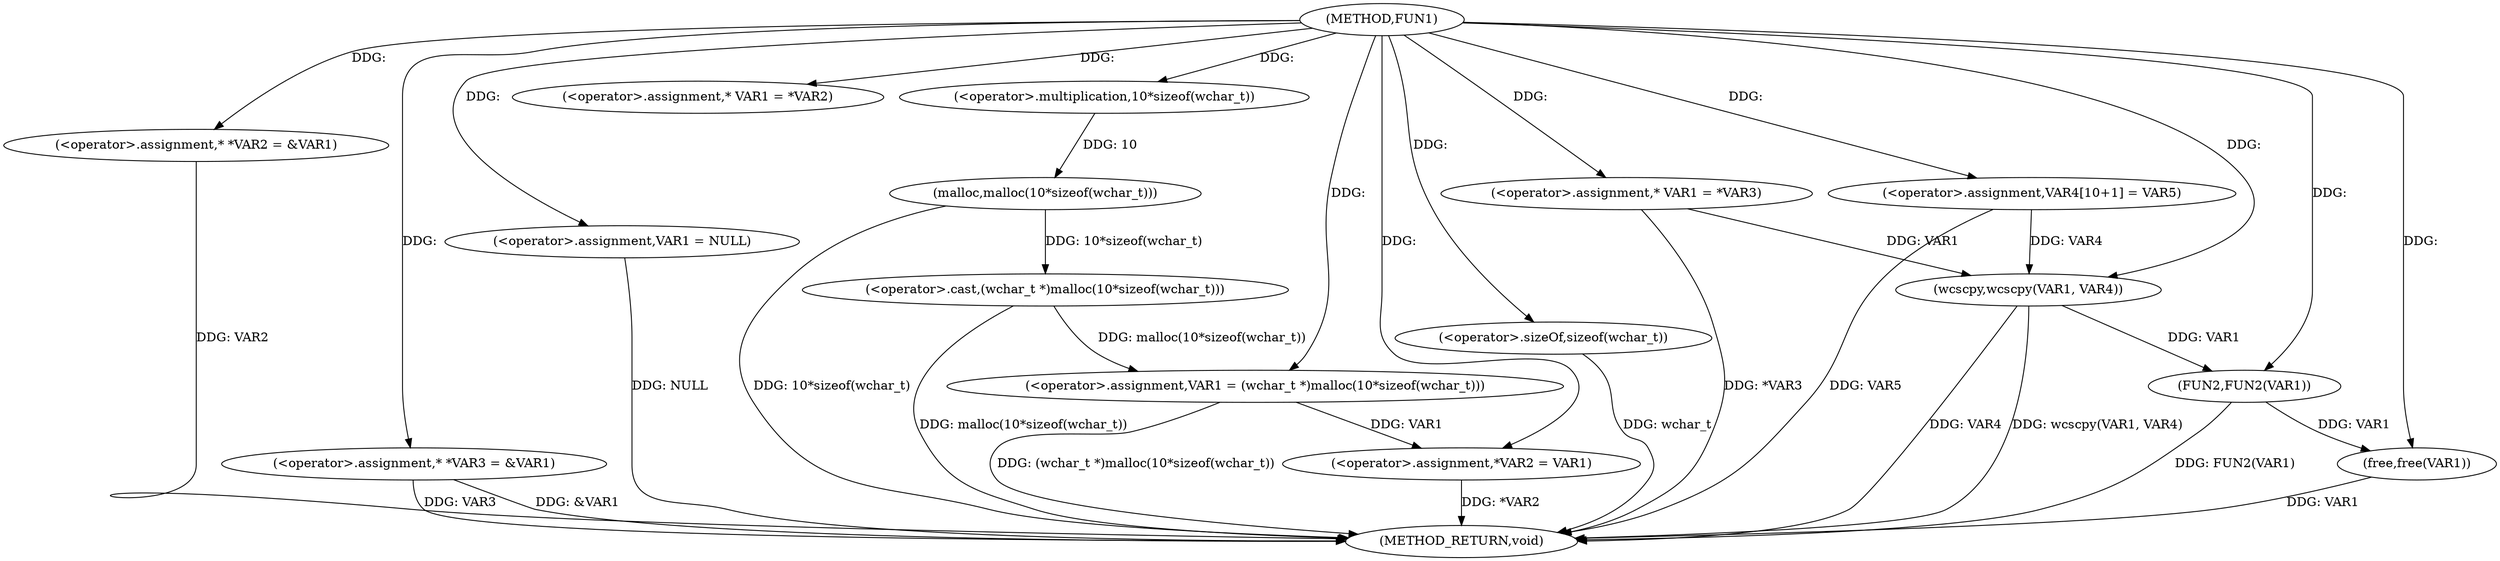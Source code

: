 digraph FUN1 {  
"1000100" [label = "(METHOD,FUN1)" ]
"1000153" [label = "(METHOD_RETURN,void)" ]
"1000104" [label = "(<operator>.assignment,* *VAR2 = &VAR1)" ]
"1000109" [label = "(<operator>.assignment,* *VAR3 = &VAR1)" ]
"1000113" [label = "(<operator>.assignment,VAR1 = NULL)" ]
"1000118" [label = "(<operator>.assignment,* VAR1 = *VAR2)" ]
"1000122" [label = "(<operator>.assignment,VAR1 = (wchar_t *)malloc(10*sizeof(wchar_t)))" ]
"1000124" [label = "(<operator>.cast,(wchar_t *)malloc(10*sizeof(wchar_t)))" ]
"1000126" [label = "(malloc,malloc(10*sizeof(wchar_t)))" ]
"1000127" [label = "(<operator>.multiplication,10*sizeof(wchar_t))" ]
"1000129" [label = "(<operator>.sizeOf,sizeof(wchar_t))" ]
"1000131" [label = "(<operator>.assignment,*VAR2 = VAR1)" ]
"1000137" [label = "(<operator>.assignment,* VAR1 = *VAR3)" ]
"1000143" [label = "(<operator>.assignment,VAR4[10+1] = VAR5)" ]
"1000146" [label = "(wcscpy,wcscpy(VAR1, VAR4))" ]
"1000149" [label = "(FUN2,FUN2(VAR1))" ]
"1000151" [label = "(free,free(VAR1))" ]
  "1000104" -> "1000153"  [ label = "DDG: VAR2"] 
  "1000151" -> "1000153"  [ label = "DDG: VAR1"] 
  "1000113" -> "1000153"  [ label = "DDG: NULL"] 
  "1000126" -> "1000153"  [ label = "DDG: 10*sizeof(wchar_t)"] 
  "1000146" -> "1000153"  [ label = "DDG: wcscpy(VAR1, VAR4)"] 
  "1000109" -> "1000153"  [ label = "DDG: &VAR1"] 
  "1000129" -> "1000153"  [ label = "DDG: wchar_t"] 
  "1000124" -> "1000153"  [ label = "DDG: malloc(10*sizeof(wchar_t))"] 
  "1000131" -> "1000153"  [ label = "DDG: *VAR2"] 
  "1000137" -> "1000153"  [ label = "DDG: *VAR3"] 
  "1000149" -> "1000153"  [ label = "DDG: FUN2(VAR1)"] 
  "1000146" -> "1000153"  [ label = "DDG: VAR4"] 
  "1000109" -> "1000153"  [ label = "DDG: VAR3"] 
  "1000143" -> "1000153"  [ label = "DDG: VAR5"] 
  "1000122" -> "1000153"  [ label = "DDG: (wchar_t *)malloc(10*sizeof(wchar_t))"] 
  "1000100" -> "1000104"  [ label = "DDG: "] 
  "1000100" -> "1000109"  [ label = "DDG: "] 
  "1000100" -> "1000113"  [ label = "DDG: "] 
  "1000100" -> "1000118"  [ label = "DDG: "] 
  "1000124" -> "1000122"  [ label = "DDG: malloc(10*sizeof(wchar_t))"] 
  "1000100" -> "1000122"  [ label = "DDG: "] 
  "1000126" -> "1000124"  [ label = "DDG: 10*sizeof(wchar_t)"] 
  "1000127" -> "1000126"  [ label = "DDG: 10"] 
  "1000100" -> "1000127"  [ label = "DDG: "] 
  "1000100" -> "1000129"  [ label = "DDG: "] 
  "1000122" -> "1000131"  [ label = "DDG: VAR1"] 
  "1000100" -> "1000131"  [ label = "DDG: "] 
  "1000100" -> "1000137"  [ label = "DDG: "] 
  "1000100" -> "1000143"  [ label = "DDG: "] 
  "1000137" -> "1000146"  [ label = "DDG: VAR1"] 
  "1000100" -> "1000146"  [ label = "DDG: "] 
  "1000143" -> "1000146"  [ label = "DDG: VAR4"] 
  "1000146" -> "1000149"  [ label = "DDG: VAR1"] 
  "1000100" -> "1000149"  [ label = "DDG: "] 
  "1000149" -> "1000151"  [ label = "DDG: VAR1"] 
  "1000100" -> "1000151"  [ label = "DDG: "] 
}
